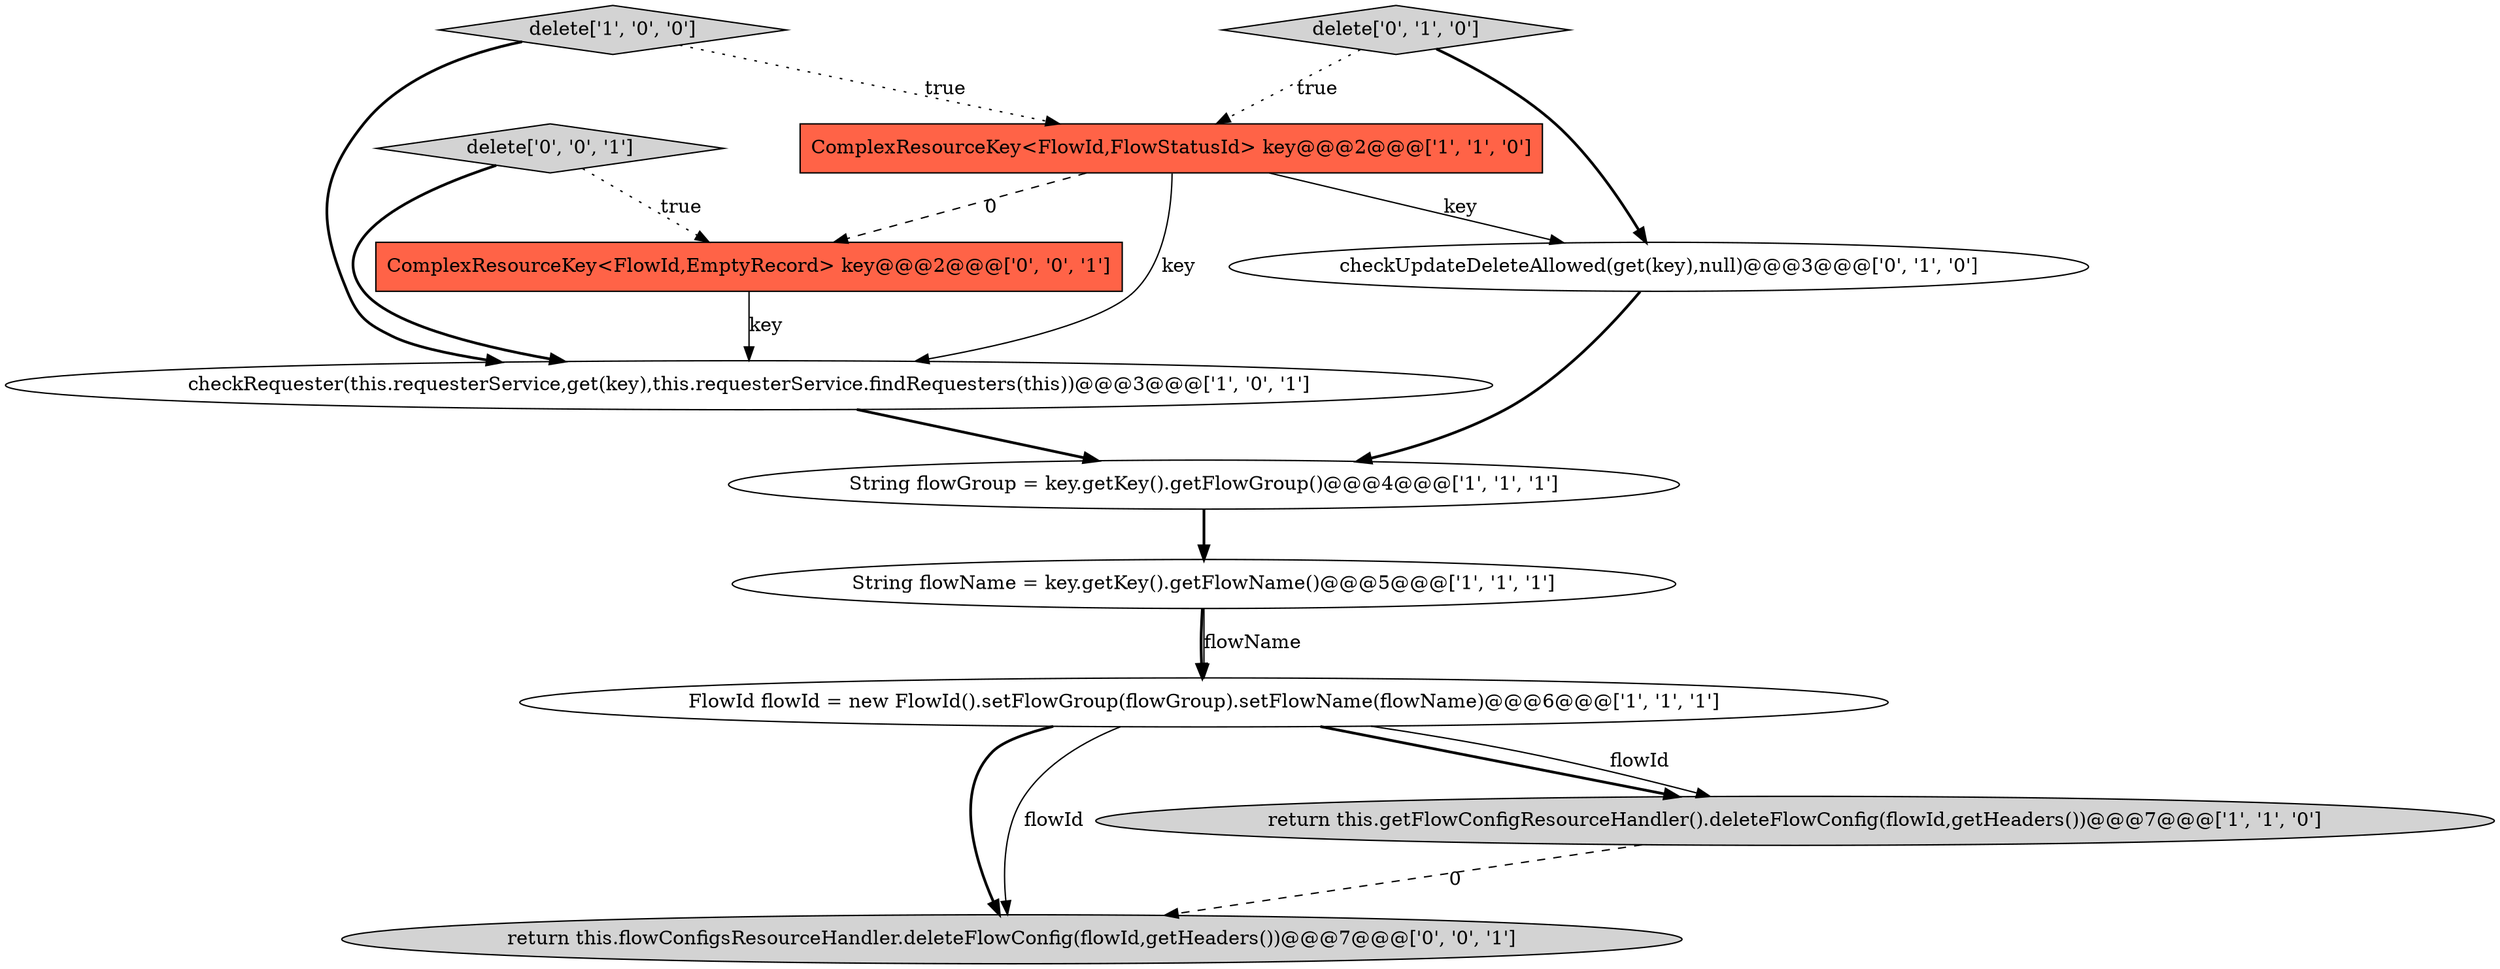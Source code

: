digraph {
9 [style = filled, label = "return this.flowConfigsResourceHandler.deleteFlowConfig(flowId,getHeaders())@@@7@@@['0', '0', '1']", fillcolor = lightgray, shape = ellipse image = "AAA0AAABBB3BBB"];
2 [style = filled, label = "String flowGroup = key.getKey().getFlowGroup()@@@4@@@['1', '1', '1']", fillcolor = white, shape = ellipse image = "AAA0AAABBB1BBB"];
4 [style = filled, label = "checkRequester(this.requesterService,get(key),this.requesterService.findRequesters(this))@@@3@@@['1', '0', '1']", fillcolor = white, shape = ellipse image = "AAA0AAABBB1BBB"];
0 [style = filled, label = "FlowId flowId = new FlowId().setFlowGroup(flowGroup).setFlowName(flowName)@@@6@@@['1', '1', '1']", fillcolor = white, shape = ellipse image = "AAA0AAABBB1BBB"];
6 [style = filled, label = "String flowName = key.getKey().getFlowName()@@@5@@@['1', '1', '1']", fillcolor = white, shape = ellipse image = "AAA0AAABBB1BBB"];
7 [style = filled, label = "checkUpdateDeleteAllowed(get(key),null)@@@3@@@['0', '1', '0']", fillcolor = white, shape = ellipse image = "AAA0AAABBB2BBB"];
11 [style = filled, label = "ComplexResourceKey<FlowId,EmptyRecord> key@@@2@@@['0', '0', '1']", fillcolor = tomato, shape = box image = "AAA0AAABBB3BBB"];
5 [style = filled, label = "delete['1', '0', '0']", fillcolor = lightgray, shape = diamond image = "AAA0AAABBB1BBB"];
10 [style = filled, label = "delete['0', '0', '1']", fillcolor = lightgray, shape = diamond image = "AAA0AAABBB3BBB"];
1 [style = filled, label = "ComplexResourceKey<FlowId,FlowStatusId> key@@@2@@@['1', '1', '0']", fillcolor = tomato, shape = box image = "AAA0AAABBB1BBB"];
8 [style = filled, label = "delete['0', '1', '0']", fillcolor = lightgray, shape = diamond image = "AAA0AAABBB2BBB"];
3 [style = filled, label = "return this.getFlowConfigResourceHandler().deleteFlowConfig(flowId,getHeaders())@@@7@@@['1', '1', '0']", fillcolor = lightgray, shape = ellipse image = "AAA0AAABBB1BBB"];
2->6 [style = bold, label=""];
6->0 [style = bold, label=""];
8->7 [style = bold, label=""];
0->9 [style = bold, label=""];
5->1 [style = dotted, label="true"];
11->4 [style = solid, label="key"];
10->11 [style = dotted, label="true"];
1->4 [style = solid, label="key"];
0->3 [style = bold, label=""];
10->4 [style = bold, label=""];
1->11 [style = dashed, label="0"];
8->1 [style = dotted, label="true"];
1->7 [style = solid, label="key"];
0->9 [style = solid, label="flowId"];
6->0 [style = solid, label="flowName"];
5->4 [style = bold, label=""];
0->3 [style = solid, label="flowId"];
4->2 [style = bold, label=""];
3->9 [style = dashed, label="0"];
7->2 [style = bold, label=""];
}
